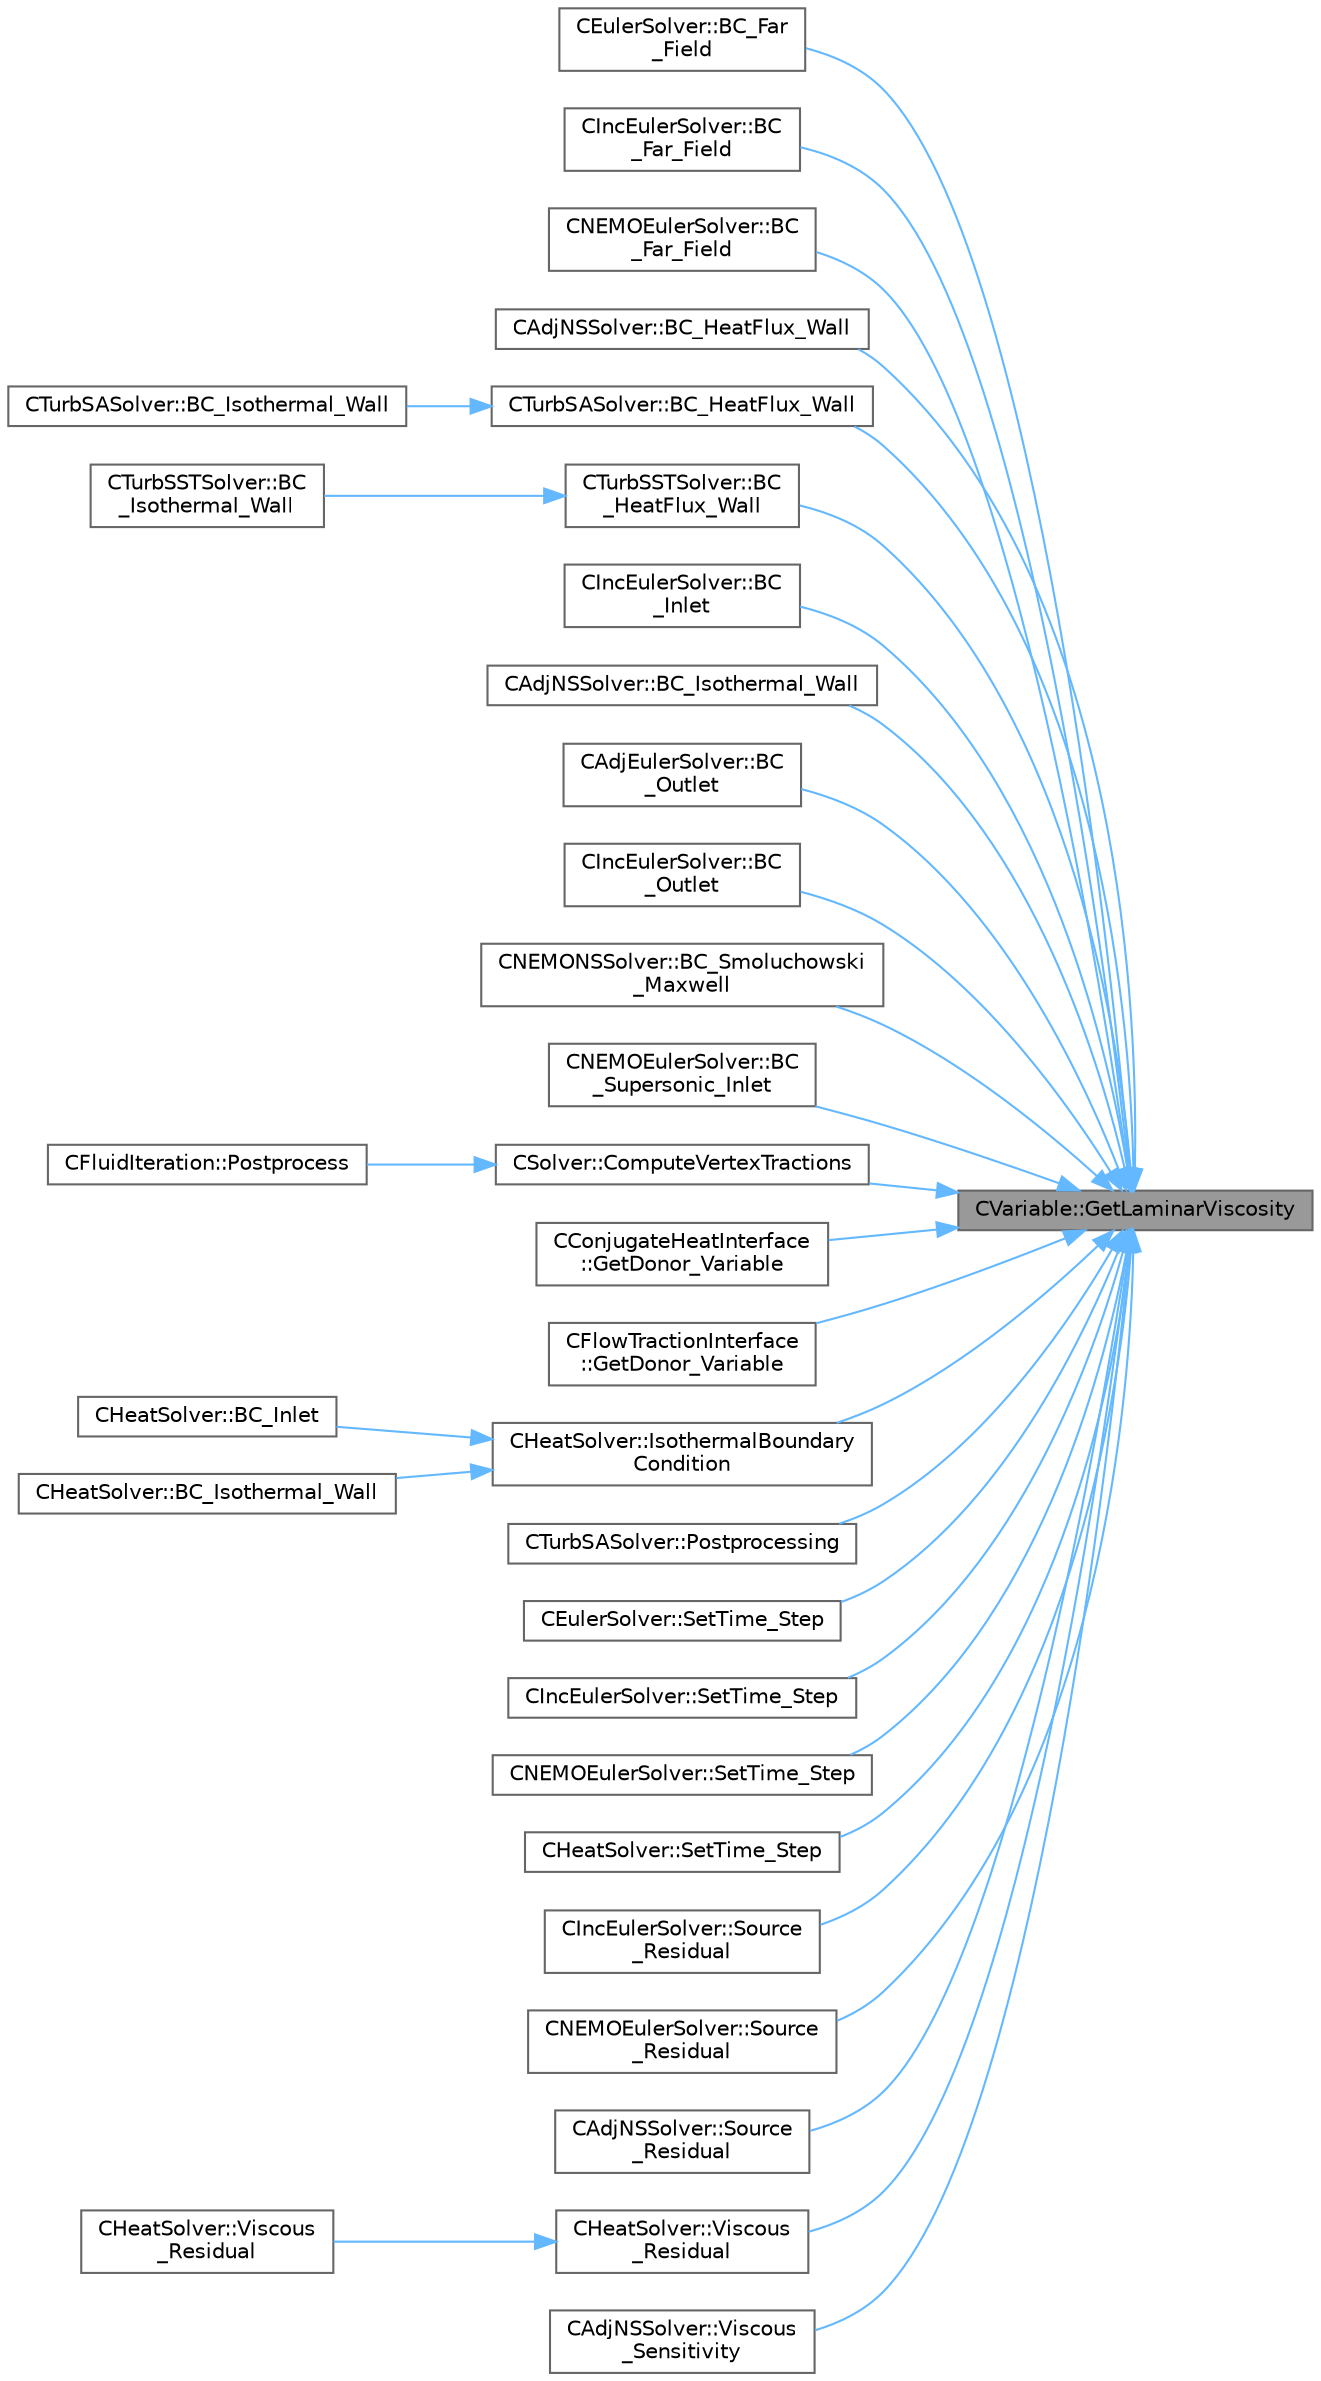 digraph "CVariable::GetLaminarViscosity"
{
 // LATEX_PDF_SIZE
  bgcolor="transparent";
  edge [fontname=Helvetica,fontsize=10,labelfontname=Helvetica,labelfontsize=10];
  node [fontname=Helvetica,fontsize=10,shape=box,height=0.2,width=0.4];
  rankdir="RL";
  Node1 [id="Node000001",label="CVariable::GetLaminarViscosity",height=0.2,width=0.4,color="gray40", fillcolor="grey60", style="filled", fontcolor="black",tooltip="A virtual member."];
  Node1 -> Node2 [id="edge1_Node000001_Node000002",dir="back",color="steelblue1",style="solid",tooltip=" "];
  Node2 [id="Node000002",label="CEulerSolver::BC_Far\l_Field",height=0.2,width=0.4,color="grey40", fillcolor="white", style="filled",URL="$classCEulerSolver.html#a11facef76cf89c53ed82c54895c057a9",tooltip="Impose the far-field boundary condition using characteristics."];
  Node1 -> Node3 [id="edge2_Node000001_Node000003",dir="back",color="steelblue1",style="solid",tooltip=" "];
  Node3 [id="Node000003",label="CIncEulerSolver::BC\l_Far_Field",height=0.2,width=0.4,color="grey40", fillcolor="white", style="filled",URL="$classCIncEulerSolver.html#a4344a93831dc3f6fd2830cbe8e0c1e3b",tooltip="Impose the far-field boundary condition using characteristics."];
  Node1 -> Node4 [id="edge3_Node000001_Node000004",dir="back",color="steelblue1",style="solid",tooltip=" "];
  Node4 [id="Node000004",label="CNEMOEulerSolver::BC\l_Far_Field",height=0.2,width=0.4,color="grey40", fillcolor="white", style="filled",URL="$classCNEMOEulerSolver.html#af35c1b20663aa6051487296077034f05",tooltip="Impose the far-field boundary condition using characteristics."];
  Node1 -> Node5 [id="edge4_Node000001_Node000005",dir="back",color="steelblue1",style="solid",tooltip=" "];
  Node5 [id="Node000005",label="CAdjNSSolver::BC_HeatFlux_Wall",height=0.2,width=0.4,color="grey40", fillcolor="white", style="filled",URL="$classCAdjNSSolver.html#aac064a699355df483ca48c40e7c50675",tooltip="Impose via the residual or brute force the Navier-Stokes adjoint boundary condition (heat flux)."];
  Node1 -> Node6 [id="edge5_Node000001_Node000006",dir="back",color="steelblue1",style="solid",tooltip=" "];
  Node6 [id="Node000006",label="CTurbSASolver::BC_HeatFlux_Wall",height=0.2,width=0.4,color="grey40", fillcolor="white", style="filled",URL="$classCTurbSASolver.html#af459752616f30724d593fd5701fafa00",tooltip="Impose the Navier-Stokes wall boundary condition."];
  Node6 -> Node7 [id="edge6_Node000006_Node000007",dir="back",color="steelblue1",style="solid",tooltip=" "];
  Node7 [id="Node000007",label="CTurbSASolver::BC_Isothermal_Wall",height=0.2,width=0.4,color="grey40", fillcolor="white", style="filled",URL="$classCTurbSASolver.html#a4637e7b91db510ddcacfafd01817aafa",tooltip="Impose the Navier-Stokes wall boundary condition."];
  Node1 -> Node8 [id="edge7_Node000001_Node000008",dir="back",color="steelblue1",style="solid",tooltip=" "];
  Node8 [id="Node000008",label="CTurbSSTSolver::BC\l_HeatFlux_Wall",height=0.2,width=0.4,color="grey40", fillcolor="white", style="filled",URL="$classCTurbSSTSolver.html#ab12b85db2fa0f335bd94732bd450a3c7",tooltip="Impose the Navier-Stokes wall boundary condition."];
  Node8 -> Node9 [id="edge8_Node000008_Node000009",dir="back",color="steelblue1",style="solid",tooltip=" "];
  Node9 [id="Node000009",label="CTurbSSTSolver::BC\l_Isothermal_Wall",height=0.2,width=0.4,color="grey40", fillcolor="white", style="filled",URL="$classCTurbSSTSolver.html#aacdfb401c6637c3e4e99b335b5859384",tooltip="Impose the Navier-Stokes wall boundary condition."];
  Node1 -> Node10 [id="edge9_Node000001_Node000010",dir="back",color="steelblue1",style="solid",tooltip=" "];
  Node10 [id="Node000010",label="CIncEulerSolver::BC\l_Inlet",height=0.2,width=0.4,color="grey40", fillcolor="white", style="filled",URL="$classCIncEulerSolver.html#ac0b00dbc68bbd80aa48f6249c6ea5c38",tooltip="Impose a subsonic inlet boundary condition."];
  Node1 -> Node11 [id="edge10_Node000001_Node000011",dir="back",color="steelblue1",style="solid",tooltip=" "];
  Node11 [id="Node000011",label="CAdjNSSolver::BC_Isothermal_Wall",height=0.2,width=0.4,color="grey40", fillcolor="white", style="filled",URL="$classCAdjNSSolver.html#a159875229feba5b14c433990e5a89d60",tooltip="Impose via the residual or brute force the Navier-Stokes adjoint boundary condition (heat flux)."];
  Node1 -> Node12 [id="edge11_Node000001_Node000012",dir="back",color="steelblue1",style="solid",tooltip=" "];
  Node12 [id="Node000012",label="CAdjEulerSolver::BC\l_Outlet",height=0.2,width=0.4,color="grey40", fillcolor="white", style="filled",URL="$classCAdjEulerSolver.html#a606732a2540893587de80506c5d0ac70",tooltip="Impose the outlet boundary condition."];
  Node1 -> Node13 [id="edge12_Node000001_Node000013",dir="back",color="steelblue1",style="solid",tooltip=" "];
  Node13 [id="Node000013",label="CIncEulerSolver::BC\l_Outlet",height=0.2,width=0.4,color="grey40", fillcolor="white", style="filled",URL="$classCIncEulerSolver.html#afc1e6b64c1d323261468e1aa04b110ad",tooltip="Impose the outlet boundary condition."];
  Node1 -> Node14 [id="edge13_Node000001_Node000014",dir="back",color="steelblue1",style="solid",tooltip=" "];
  Node14 [id="Node000014",label="CNEMONSSolver::BC_Smoluchowski\l_Maxwell",height=0.2,width=0.4,color="grey40", fillcolor="white", style="filled",URL="$classCNEMONSSolver.html#aa32b1221a071e0ecd2de381615b8adca",tooltip="Impose the Navier-Stokes boundary condition (strong)."];
  Node1 -> Node15 [id="edge14_Node000001_Node000015",dir="back",color="steelblue1",style="solid",tooltip=" "];
  Node15 [id="Node000015",label="CNEMOEulerSolver::BC\l_Supersonic_Inlet",height=0.2,width=0.4,color="grey40", fillcolor="white", style="filled",URL="$classCNEMOEulerSolver.html#a1448f7a4a713ada22016532249a56a95",tooltip="Impose a supersonic inlet boundary condition."];
  Node1 -> Node16 [id="edge15_Node000001_Node000016",dir="back",color="steelblue1",style="solid",tooltip=" "];
  Node16 [id="Node000016",label="CSolver::ComputeVertexTractions",height=0.2,width=0.4,color="grey40", fillcolor="white", style="filled",URL="$classCSolver.html#ad27011984bdd70773ab3cb3dde7d4894",tooltip="Compute the tractions at the vertices."];
  Node16 -> Node17 [id="edge16_Node000016_Node000017",dir="back",color="steelblue1",style="solid",tooltip=" "];
  Node17 [id="Node000017",label="CFluidIteration::Postprocess",height=0.2,width=0.4,color="grey40", fillcolor="white", style="filled",URL="$classCFluidIteration.html#a3f065978d2a1745b812bf4457d34684b",tooltip="Postprocesses the fluid system before heading to another physics system or the next iteration."];
  Node1 -> Node18 [id="edge17_Node000001_Node000018",dir="back",color="steelblue1",style="solid",tooltip=" "];
  Node18 [id="Node000018",label="CConjugateHeatInterface\l::GetDonor_Variable",height=0.2,width=0.4,color="grey40", fillcolor="white", style="filled",URL="$classCConjugateHeatInterface.html#a11264c7dda7df147258e1ee89b315ea8",tooltip="Retrieve the variable that will be sent from donor mesh to target mesh."];
  Node1 -> Node19 [id="edge18_Node000001_Node000019",dir="back",color="steelblue1",style="solid",tooltip=" "];
  Node19 [id="Node000019",label="CFlowTractionInterface\l::GetDonor_Variable",height=0.2,width=0.4,color="grey40", fillcolor="white", style="filled",URL="$classCFlowTractionInterface.html#a1f7d1f6c5d9f3111ecc417422565c90d",tooltip="Retrieve the variable that will be sent from donor mesh to target mesh."];
  Node1 -> Node20 [id="edge19_Node000001_Node000020",dir="back",color="steelblue1",style="solid",tooltip=" "];
  Node20 [id="Node000020",label="CHeatSolver::IsothermalBoundary\lCondition",height=0.2,width=0.4,color="grey40", fillcolor="white", style="filled",URL="$classCHeatSolver.html#ade1b4d48e5d222e56d7c0d556f8a9cd6",tooltip="Applies an isothermal condition to a vertex of a marker."];
  Node20 -> Node21 [id="edge20_Node000020_Node000021",dir="back",color="steelblue1",style="solid",tooltip=" "];
  Node21 [id="Node000021",label="CHeatSolver::BC_Inlet",height=0.2,width=0.4,color="grey40", fillcolor="white", style="filled",URL="$classCHeatSolver.html#a425001a48ff8e440183ac9d74ed5e15c",tooltip="Impose the inlet boundary condition."];
  Node20 -> Node22 [id="edge21_Node000020_Node000022",dir="back",color="steelblue1",style="solid",tooltip=" "];
  Node22 [id="Node000022",label="CHeatSolver::BC_Isothermal_Wall",height=0.2,width=0.4,color="grey40", fillcolor="white", style="filled",URL="$classCHeatSolver.html#a8f1b5ef62ec17b74df8c3f95b6a55e31",tooltip="Impose the Navier-Stokes boundary condition (strong)."];
  Node1 -> Node23 [id="edge22_Node000001_Node000023",dir="back",color="steelblue1",style="solid",tooltip=" "];
  Node23 [id="Node000023",label="CTurbSASolver::Postprocessing",height=0.2,width=0.4,color="grey40", fillcolor="white", style="filled",URL="$classCTurbSASolver.html#af815ca3a9ef4726b625a89028dc6fb0e",tooltip="A virtual member."];
  Node1 -> Node24 [id="edge23_Node000001_Node000024",dir="back",color="steelblue1",style="solid",tooltip=" "];
  Node24 [id="Node000024",label="CEulerSolver::SetTime_Step",height=0.2,width=0.4,color="grey40", fillcolor="white", style="filled",URL="$classCEulerSolver.html#a8b5cd9b0e0e01824888f647dcfbf6988",tooltip="Compute the time step for solving the Euler equations."];
  Node1 -> Node25 [id="edge24_Node000001_Node000025",dir="back",color="steelblue1",style="solid",tooltip=" "];
  Node25 [id="Node000025",label="CIncEulerSolver::SetTime_Step",height=0.2,width=0.4,color="grey40", fillcolor="white", style="filled",URL="$classCIncEulerSolver.html#a3a189e3a7ac9965d97cc4e0143e729e3",tooltip="Compute the time step for solving the Euler equations."];
  Node1 -> Node26 [id="edge25_Node000001_Node000026",dir="back",color="steelblue1",style="solid",tooltip=" "];
  Node26 [id="Node000026",label="CNEMOEulerSolver::SetTime_Step",height=0.2,width=0.4,color="grey40", fillcolor="white", style="filled",URL="$classCNEMOEulerSolver.html#a2c43958aea35df86bce9cdaf1461232c",tooltip="Compute the time step for solving the Euler equations."];
  Node1 -> Node27 [id="edge26_Node000001_Node000027",dir="back",color="steelblue1",style="solid",tooltip=" "];
  Node27 [id="Node000027",label="CHeatSolver::SetTime_Step",height=0.2,width=0.4,color="grey40", fillcolor="white", style="filled",URL="$classCHeatSolver.html#a46a94222146629b60daac7226d0099c0",tooltip="A virtual member."];
  Node1 -> Node28 [id="edge27_Node000001_Node000028",dir="back",color="steelblue1",style="solid",tooltip=" "];
  Node28 [id="Node000028",label="CIncEulerSolver::Source\l_Residual",height=0.2,width=0.4,color="grey40", fillcolor="white", style="filled",URL="$classCIncEulerSolver.html#a5f9ced3a85731749b16d6f1bac9460f6",tooltip="Source term integration."];
  Node1 -> Node29 [id="edge28_Node000001_Node000029",dir="back",color="steelblue1",style="solid",tooltip=" "];
  Node29 [id="Node000029",label="CNEMOEulerSolver::Source\l_Residual",height=0.2,width=0.4,color="grey40", fillcolor="white", style="filled",URL="$classCNEMOEulerSolver.html#a0758ca67e16c9f1f0f8fe5c8ec661cf7",tooltip="Source term integration."];
  Node1 -> Node30 [id="edge29_Node000001_Node000030",dir="back",color="steelblue1",style="solid",tooltip=" "];
  Node30 [id="Node000030",label="CAdjNSSolver::Source\l_Residual",height=0.2,width=0.4,color="grey40", fillcolor="white", style="filled",URL="$classCAdjNSSolver.html#a3f7289e94076471c23e53da293b69645",tooltip="Source term computation."];
  Node1 -> Node31 [id="edge30_Node000001_Node000031",dir="back",color="steelblue1",style="solid",tooltip=" "];
  Node31 [id="Node000031",label="CHeatSolver::Viscous\l_Residual",height=0.2,width=0.4,color="grey40", fillcolor="white", style="filled",URL="$classCHeatSolver.html#a078a6e9d20e655c5926ffefac94ad360",tooltip="Compute the viscous flux for the scalar equation at a particular edge."];
  Node31 -> Node32 [id="edge31_Node000031_Node000032",dir="back",color="steelblue1",style="solid",tooltip=" "];
  Node32 [id="Node000032",label="CHeatSolver::Viscous\l_Residual",height=0.2,width=0.4,color="grey40", fillcolor="white", style="filled",URL="$classCHeatSolver.html#a28c9bfdc4b9410d4a01ab373a69d7a5b",tooltip="Compute the viscous residuals for the turbulent equation."];
  Node1 -> Node33 [id="edge32_Node000001_Node000033",dir="back",color="steelblue1",style="solid",tooltip=" "];
  Node33 [id="Node000033",label="CAdjNSSolver::Viscous\l_Sensitivity",height=0.2,width=0.4,color="grey40", fillcolor="white", style="filled",URL="$classCAdjNSSolver.html#a6e72f094190680fa7fb078d7aae9c1d8",tooltip="Compute the viscous sensitivity of the functional."];
}
